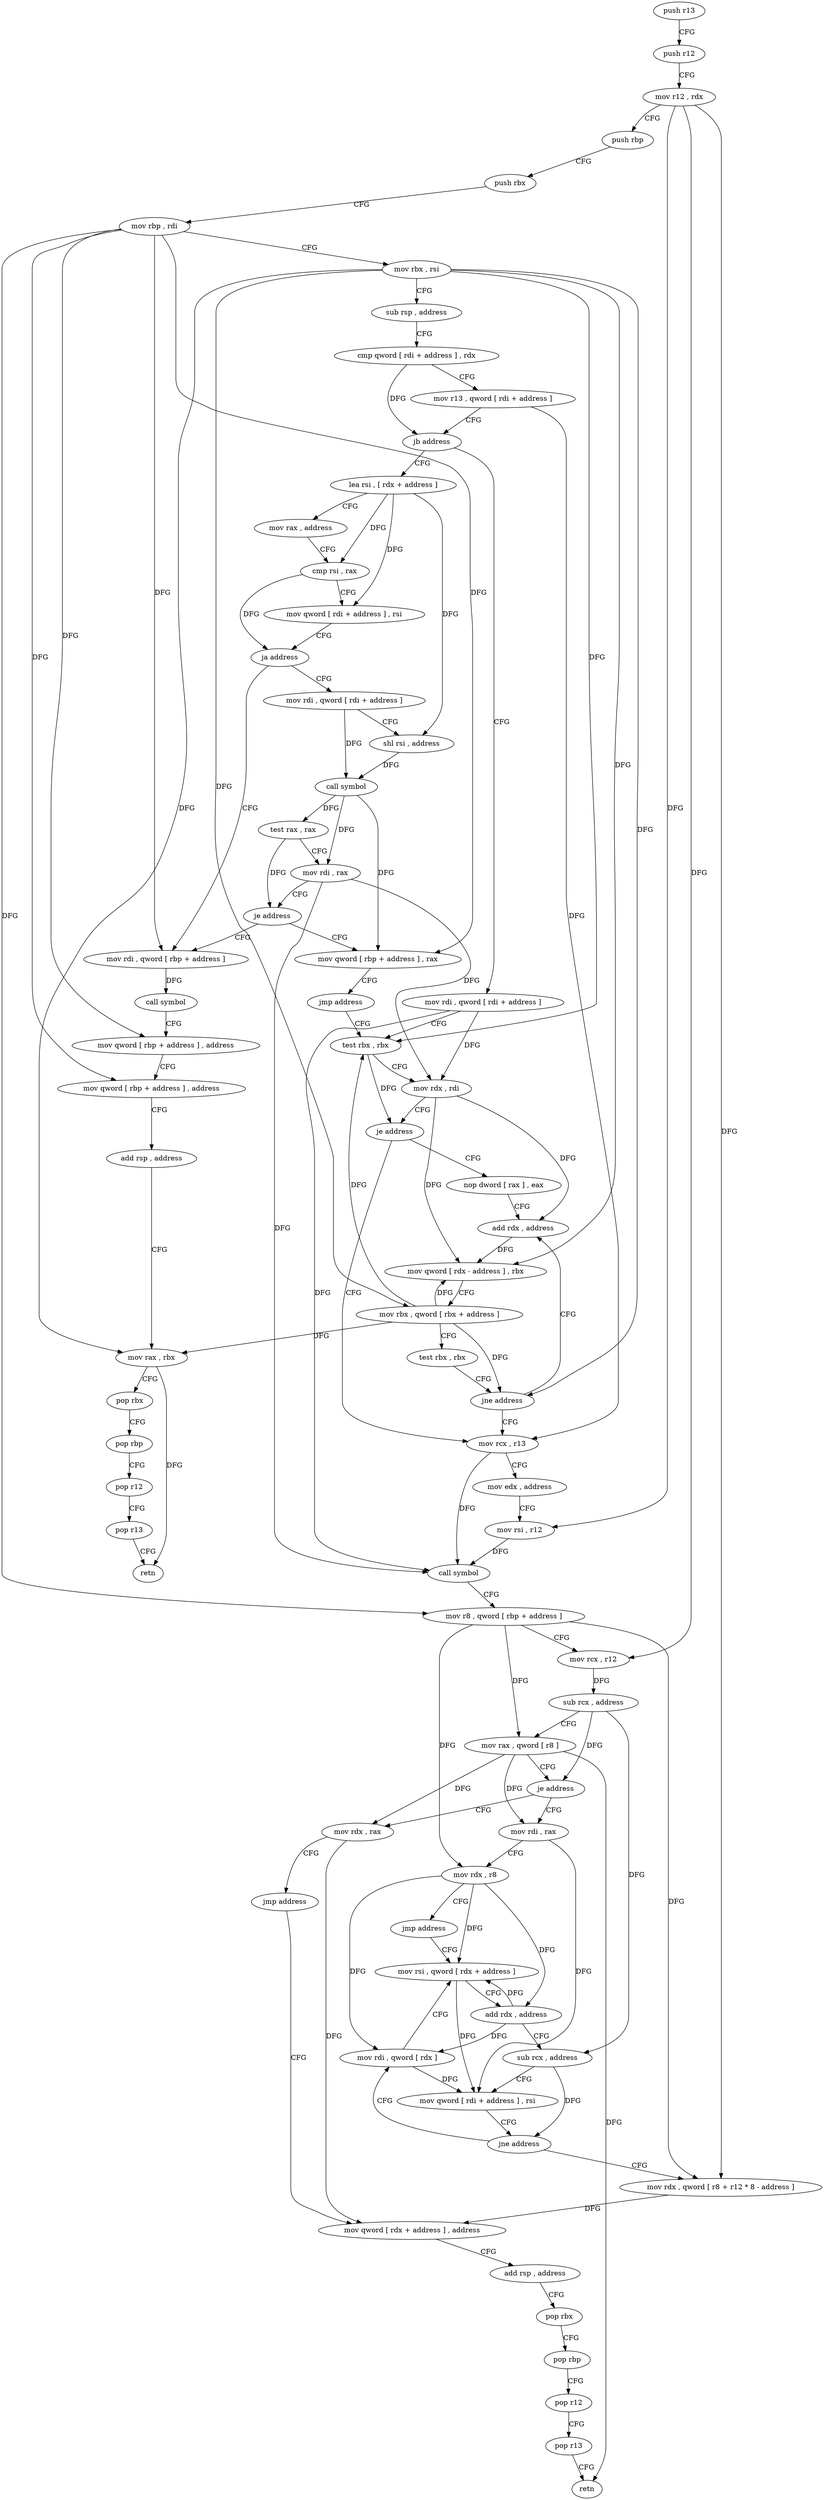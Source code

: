 digraph "func" {
"4270896" [label = "push r13" ]
"4270898" [label = "push r12" ]
"4270900" [label = "mov r12 , rdx" ]
"4270903" [label = "push rbp" ]
"4270904" [label = "push rbx" ]
"4270905" [label = "mov rbp , rdi" ]
"4270908" [label = "mov rbx , rsi" ]
"4270911" [label = "sub rsp , address" ]
"4270915" [label = "cmp qword [ rdi + address ] , rdx" ]
"4270919" [label = "mov r13 , qword [ rdi + address ]" ]
"4270923" [label = "jb address" ]
"4271056" [label = "lea rsi , [ rdx + address ]" ]
"4270929" [label = "mov rdi , qword [ rdi + address ]" ]
"4271060" [label = "mov rax , address" ]
"4271070" [label = "cmp rsi , rax" ]
"4271073" [label = "mov qword [ rdi + address ] , rsi" ]
"4271077" [label = "ja address" ]
"4271112" [label = "mov rdi , qword [ rbp + address ]" ]
"4271079" [label = "mov rdi , qword [ rdi + address ]" ]
"4270933" [label = "test rbx , rbx" ]
"4271116" [label = "call symbol" ]
"4271121" [label = "mov qword [ rbp + address ] , address" ]
"4271129" [label = "mov qword [ rbp + address ] , address" ]
"4271137" [label = "add rsp , address" ]
"4271141" [label = "mov rax , rbx" ]
"4271144" [label = "pop rbx" ]
"4271145" [label = "pop rbp" ]
"4271146" [label = "pop r12" ]
"4271148" [label = "pop r13" ]
"4271150" [label = "retn" ]
"4271083" [label = "shl rsi , address" ]
"4271087" [label = "call symbol" ]
"4271092" [label = "test rax , rax" ]
"4271095" [label = "mov rdi , rax" ]
"4271098" [label = "je address" ]
"4271100" [label = "mov qword [ rbp + address ] , rax" ]
"4270961" [label = "mov rcx , r13" ]
"4270964" [label = "mov edx , address" ]
"4270969" [label = "mov rsi , r12" ]
"4270972" [label = "call symbol" ]
"4270977" [label = "mov r8 , qword [ rbp + address ]" ]
"4270981" [label = "mov rcx , r12" ]
"4270984" [label = "sub rcx , address" ]
"4270988" [label = "mov rax , qword [ r8 ]" ]
"4270991" [label = "je address" ]
"4271151" [label = "mov rdx , rax" ]
"4270997" [label = "mov rdi , rax" ]
"4270941" [label = "nop dword [ rax ] , eax" ]
"4270944" [label = "add rdx , address" ]
"4271104" [label = "jmp address" ]
"4271154" [label = "jmp address" ]
"4271034" [label = "mov qword [ rdx + address ] , address" ]
"4271000" [label = "mov rdx , r8" ]
"4271003" [label = "jmp address" ]
"4271011" [label = "mov rsi , qword [ rdx + address ]" ]
"4270948" [label = "mov qword [ rdx - address ] , rbx" ]
"4270952" [label = "mov rbx , qword [ rbx + address ]" ]
"4270956" [label = "test rbx , rbx" ]
"4270959" [label = "jne address" ]
"4270936" [label = "mov rdx , rdi" ]
"4270939" [label = "je address" ]
"4271042" [label = "add rsp , address" ]
"4271046" [label = "pop rbx" ]
"4271047" [label = "pop rbp" ]
"4271048" [label = "pop r12" ]
"4271050" [label = "pop r13" ]
"4271052" [label = "retn" ]
"4271015" [label = "add rdx , address" ]
"4271019" [label = "sub rcx , address" ]
"4271023" [label = "mov qword [ rdi + address ] , rsi" ]
"4271027" [label = "jne address" ]
"4271008" [label = "mov rdi , qword [ rdx ]" ]
"4271029" [label = "mov rdx , qword [ r8 + r12 * 8 - address ]" ]
"4270896" -> "4270898" [ label = "CFG" ]
"4270898" -> "4270900" [ label = "CFG" ]
"4270900" -> "4270903" [ label = "CFG" ]
"4270900" -> "4270969" [ label = "DFG" ]
"4270900" -> "4270981" [ label = "DFG" ]
"4270900" -> "4271029" [ label = "DFG" ]
"4270903" -> "4270904" [ label = "CFG" ]
"4270904" -> "4270905" [ label = "CFG" ]
"4270905" -> "4270908" [ label = "CFG" ]
"4270905" -> "4271112" [ label = "DFG" ]
"4270905" -> "4271121" [ label = "DFG" ]
"4270905" -> "4271129" [ label = "DFG" ]
"4270905" -> "4271100" [ label = "DFG" ]
"4270905" -> "4270977" [ label = "DFG" ]
"4270908" -> "4270911" [ label = "CFG" ]
"4270908" -> "4271141" [ label = "DFG" ]
"4270908" -> "4270933" [ label = "DFG" ]
"4270908" -> "4270948" [ label = "DFG" ]
"4270908" -> "4270952" [ label = "DFG" ]
"4270908" -> "4270959" [ label = "DFG" ]
"4270911" -> "4270915" [ label = "CFG" ]
"4270915" -> "4270919" [ label = "CFG" ]
"4270915" -> "4270923" [ label = "DFG" ]
"4270919" -> "4270923" [ label = "CFG" ]
"4270919" -> "4270961" [ label = "DFG" ]
"4270923" -> "4271056" [ label = "CFG" ]
"4270923" -> "4270929" [ label = "CFG" ]
"4271056" -> "4271060" [ label = "CFG" ]
"4271056" -> "4271070" [ label = "DFG" ]
"4271056" -> "4271073" [ label = "DFG" ]
"4271056" -> "4271083" [ label = "DFG" ]
"4270929" -> "4270933" [ label = "CFG" ]
"4270929" -> "4270936" [ label = "DFG" ]
"4270929" -> "4270972" [ label = "DFG" ]
"4271060" -> "4271070" [ label = "CFG" ]
"4271070" -> "4271073" [ label = "CFG" ]
"4271070" -> "4271077" [ label = "DFG" ]
"4271073" -> "4271077" [ label = "CFG" ]
"4271077" -> "4271112" [ label = "CFG" ]
"4271077" -> "4271079" [ label = "CFG" ]
"4271112" -> "4271116" [ label = "DFG" ]
"4271079" -> "4271083" [ label = "CFG" ]
"4271079" -> "4271087" [ label = "DFG" ]
"4270933" -> "4270936" [ label = "CFG" ]
"4270933" -> "4270939" [ label = "DFG" ]
"4271116" -> "4271121" [ label = "CFG" ]
"4271121" -> "4271129" [ label = "CFG" ]
"4271129" -> "4271137" [ label = "CFG" ]
"4271137" -> "4271141" [ label = "CFG" ]
"4271141" -> "4271144" [ label = "CFG" ]
"4271141" -> "4271150" [ label = "DFG" ]
"4271144" -> "4271145" [ label = "CFG" ]
"4271145" -> "4271146" [ label = "CFG" ]
"4271146" -> "4271148" [ label = "CFG" ]
"4271148" -> "4271150" [ label = "CFG" ]
"4271083" -> "4271087" [ label = "DFG" ]
"4271087" -> "4271092" [ label = "DFG" ]
"4271087" -> "4271095" [ label = "DFG" ]
"4271087" -> "4271100" [ label = "DFG" ]
"4271092" -> "4271095" [ label = "CFG" ]
"4271092" -> "4271098" [ label = "DFG" ]
"4271095" -> "4271098" [ label = "CFG" ]
"4271095" -> "4270936" [ label = "DFG" ]
"4271095" -> "4270972" [ label = "DFG" ]
"4271098" -> "4271112" [ label = "CFG" ]
"4271098" -> "4271100" [ label = "CFG" ]
"4271100" -> "4271104" [ label = "CFG" ]
"4270961" -> "4270964" [ label = "CFG" ]
"4270961" -> "4270972" [ label = "DFG" ]
"4270964" -> "4270969" [ label = "CFG" ]
"4270969" -> "4270972" [ label = "DFG" ]
"4270972" -> "4270977" [ label = "CFG" ]
"4270977" -> "4270981" [ label = "CFG" ]
"4270977" -> "4270988" [ label = "DFG" ]
"4270977" -> "4271000" [ label = "DFG" ]
"4270977" -> "4271029" [ label = "DFG" ]
"4270981" -> "4270984" [ label = "DFG" ]
"4270984" -> "4270988" [ label = "CFG" ]
"4270984" -> "4271019" [ label = "DFG" ]
"4270984" -> "4270991" [ label = "DFG" ]
"4270988" -> "4270991" [ label = "CFG" ]
"4270988" -> "4271151" [ label = "DFG" ]
"4270988" -> "4270997" [ label = "DFG" ]
"4270988" -> "4271052" [ label = "DFG" ]
"4270991" -> "4271151" [ label = "CFG" ]
"4270991" -> "4270997" [ label = "CFG" ]
"4271151" -> "4271154" [ label = "CFG" ]
"4271151" -> "4271034" [ label = "DFG" ]
"4270997" -> "4271000" [ label = "CFG" ]
"4270997" -> "4271023" [ label = "DFG" ]
"4270941" -> "4270944" [ label = "CFG" ]
"4270944" -> "4270948" [ label = "DFG" ]
"4271104" -> "4270933" [ label = "CFG" ]
"4271154" -> "4271034" [ label = "CFG" ]
"4271034" -> "4271042" [ label = "CFG" ]
"4271000" -> "4271003" [ label = "CFG" ]
"4271000" -> "4271011" [ label = "DFG" ]
"4271000" -> "4271015" [ label = "DFG" ]
"4271000" -> "4271008" [ label = "DFG" ]
"4271003" -> "4271011" [ label = "CFG" ]
"4271011" -> "4271015" [ label = "CFG" ]
"4271011" -> "4271023" [ label = "DFG" ]
"4270948" -> "4270952" [ label = "CFG" ]
"4270952" -> "4270956" [ label = "CFG" ]
"4270952" -> "4271141" [ label = "DFG" ]
"4270952" -> "4270933" [ label = "DFG" ]
"4270952" -> "4270948" [ label = "DFG" ]
"4270952" -> "4270959" [ label = "DFG" ]
"4270956" -> "4270959" [ label = "CFG" ]
"4270959" -> "4270944" [ label = "CFG" ]
"4270959" -> "4270961" [ label = "CFG" ]
"4270936" -> "4270939" [ label = "CFG" ]
"4270936" -> "4270944" [ label = "DFG" ]
"4270936" -> "4270948" [ label = "DFG" ]
"4270939" -> "4270961" [ label = "CFG" ]
"4270939" -> "4270941" [ label = "CFG" ]
"4271042" -> "4271046" [ label = "CFG" ]
"4271046" -> "4271047" [ label = "CFG" ]
"4271047" -> "4271048" [ label = "CFG" ]
"4271048" -> "4271050" [ label = "CFG" ]
"4271050" -> "4271052" [ label = "CFG" ]
"4271015" -> "4271019" [ label = "CFG" ]
"4271015" -> "4271011" [ label = "DFG" ]
"4271015" -> "4271008" [ label = "DFG" ]
"4271019" -> "4271023" [ label = "CFG" ]
"4271019" -> "4271027" [ label = "DFG" ]
"4271023" -> "4271027" [ label = "CFG" ]
"4271027" -> "4271008" [ label = "CFG" ]
"4271027" -> "4271029" [ label = "CFG" ]
"4271008" -> "4271011" [ label = "CFG" ]
"4271008" -> "4271023" [ label = "DFG" ]
"4271029" -> "4271034" [ label = "DFG" ]
}
